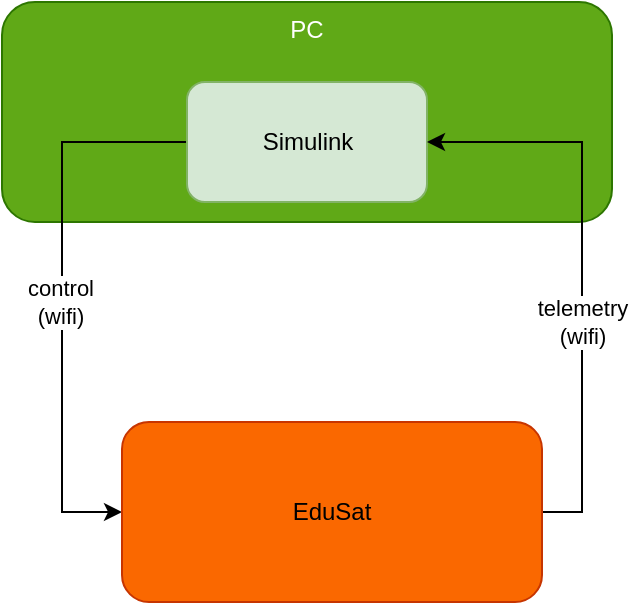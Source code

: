 <mxfile version="21.8.0" type="github">
  <diagram name="Page-1" id="yRBEoZEIaJXc-SFdDZwQ">
    <mxGraphModel dx="790" dy="496" grid="0" gridSize="10" guides="1" tooltips="1" connect="1" arrows="1" fold="1" page="1" pageScale="1" pageWidth="850" pageHeight="1100" math="0" shadow="0">
      <root>
        <mxCell id="0" />
        <mxCell id="1" parent="0" />
        <mxCell id="7d-oTH7RnjHoXbVe-xXi-1" value="PC" style="rounded=1;whiteSpace=wrap;html=1;verticalAlign=top;align=center;fillColor=#60a917;strokeColor=#2D7600;fontColor=#ffffff;" vertex="1" parent="1">
          <mxGeometry x="290" y="170" width="305" height="110" as="geometry" />
        </mxCell>
        <mxCell id="7d-oTH7RnjHoXbVe-xXi-4" style="edgeStyle=orthogonalEdgeStyle;rounded=0;orthogonalLoop=1;jettySize=auto;html=1;exitX=0;exitY=0.5;exitDx=0;exitDy=0;entryX=0;entryY=0.5;entryDx=0;entryDy=0;" edge="1" parent="1" source="7d-oTH7RnjHoXbVe-xXi-2" target="7d-oTH7RnjHoXbVe-xXi-3">
          <mxGeometry relative="1" as="geometry">
            <Array as="points">
              <mxPoint x="320" y="240" />
              <mxPoint x="320" y="425" />
            </Array>
          </mxGeometry>
        </mxCell>
        <mxCell id="7d-oTH7RnjHoXbVe-xXi-6" value="control&lt;br&gt;(wifi)" style="edgeLabel;html=1;align=center;verticalAlign=middle;resizable=0;points=[];" vertex="1" connectable="0" parent="7d-oTH7RnjHoXbVe-xXi-4">
          <mxGeometry x="0.023" y="-2" relative="1" as="geometry">
            <mxPoint x="1" as="offset" />
          </mxGeometry>
        </mxCell>
        <mxCell id="7d-oTH7RnjHoXbVe-xXi-2" value="Simulink" style="rounded=1;whiteSpace=wrap;html=1;fillColor=#d5e8d4;strokeColor=#82b366;" vertex="1" parent="1">
          <mxGeometry x="382.5" y="210" width="120" height="60" as="geometry" />
        </mxCell>
        <mxCell id="7d-oTH7RnjHoXbVe-xXi-5" style="edgeStyle=orthogonalEdgeStyle;rounded=0;orthogonalLoop=1;jettySize=auto;html=1;entryX=1;entryY=0.5;entryDx=0;entryDy=0;exitX=1;exitY=0.5;exitDx=0;exitDy=0;" edge="1" parent="1" source="7d-oTH7RnjHoXbVe-xXi-3" target="7d-oTH7RnjHoXbVe-xXi-2">
          <mxGeometry relative="1" as="geometry" />
        </mxCell>
        <mxCell id="7d-oTH7RnjHoXbVe-xXi-7" value="telemetry&lt;br&gt;(wifi)" style="edgeLabel;html=1;align=center;verticalAlign=middle;resizable=0;points=[];" vertex="1" connectable="0" parent="7d-oTH7RnjHoXbVe-xXi-5">
          <mxGeometry x="-0.182" relative="1" as="geometry">
            <mxPoint as="offset" />
          </mxGeometry>
        </mxCell>
        <mxCell id="7d-oTH7RnjHoXbVe-xXi-3" value="EduSat" style="rounded=1;whiteSpace=wrap;html=1;fillColor=#fa6800;fontColor=#000000;strokeColor=#C73500;" vertex="1" parent="1">
          <mxGeometry x="350" y="380" width="210" height="90" as="geometry" />
        </mxCell>
      </root>
    </mxGraphModel>
  </diagram>
</mxfile>
